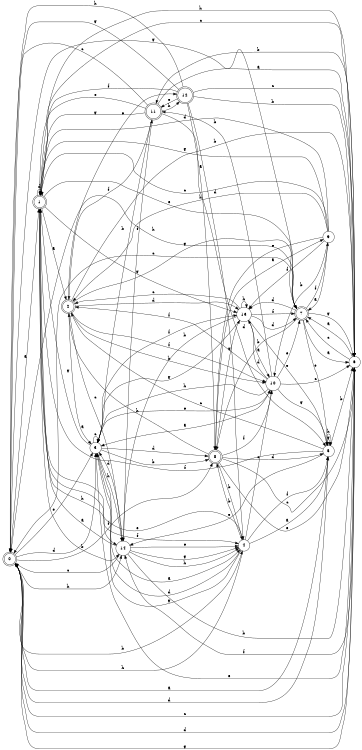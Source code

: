 digraph n12_2 {
__start0 [label="" shape="none"];

rankdir=LR;
size="8,5";

s0 [style="rounded,filled", color="black", fillcolor="white" shape="doublecircle", label="0"];
s1 [style="rounded,filled", color="black", fillcolor="white" shape="doublecircle", label="1"];
s2 [style="rounded,filled", color="black", fillcolor="white" shape="doublecircle", label="2"];
s3 [style="filled", color="black", fillcolor="white" shape="circle", label="3"];
s4 [style="filled", color="black", fillcolor="white" shape="circle", label="4"];
s5 [style="filled", color="black", fillcolor="white" shape="circle", label="5"];
s6 [style="filled", color="black", fillcolor="white" shape="circle", label="6"];
s7 [style="rounded,filled", color="black", fillcolor="white" shape="doublecircle", label="7"];
s8 [style="rounded,filled", color="black", fillcolor="white" shape="doublecircle", label="8"];
s9 [style="filled", color="black", fillcolor="white" shape="circle", label="9"];
s10 [style="filled", color="black", fillcolor="white" shape="circle", label="10"];
s11 [style="rounded,filled", color="black", fillcolor="white" shape="doublecircle", label="11"];
s12 [style="rounded,filled", color="black", fillcolor="white" shape="doublecircle", label="12"];
s13 [style="filled", color="black", fillcolor="white" shape="circle", label="13"];
s14 [style="filled", color="black", fillcolor="white" shape="circle", label="14"];
s0 -> s1 [label="a"];
s0 -> s4 [label="b"];
s0 -> s6 [label="c"];
s0 -> s3 [label="d"];
s0 -> s3 [label="e"];
s0 -> s8 [label="f"];
s0 -> s7 [label="g"];
s0 -> s14 [label="h"];
s1 -> s2 [label="a"];
s1 -> s14 [label="b"];
s1 -> s6 [label="c"];
s1 -> s1 [label="d"];
s1 -> s7 [label="e"];
s1 -> s4 [label="f"];
s1 -> s13 [label="g"];
s1 -> s14 [label="h"];
s2 -> s3 [label="a"];
s2 -> s6 [label="b"];
s2 -> s14 [label="c"];
s2 -> s13 [label="d"];
s2 -> s12 [label="e"];
s2 -> s10 [label="f"];
s2 -> s7 [label="g"];
s2 -> s10 [label="h"];
s3 -> s4 [label="a"];
s3 -> s8 [label="b"];
s3 -> s3 [label="c"];
s3 -> s8 [label="d"];
s3 -> s10 [label="e"];
s3 -> s13 [label="f"];
s3 -> s1 [label="g"];
s3 -> s14 [label="h"];
s4 -> s5 [label="a"];
s4 -> s8 [label="b"];
s4 -> s10 [label="c"];
s4 -> s3 [label="d"];
s4 -> s1 [label="e"];
s4 -> s5 [label="f"];
s4 -> s3 [label="g"];
s4 -> s0 [label="h"];
s5 -> s0 [label="a"];
s5 -> s6 [label="b"];
s5 -> s2 [label="c"];
s5 -> s0 [label="d"];
s5 -> s14 [label="e"];
s5 -> s1 [label="f"];
s5 -> s5 [label="g"];
s5 -> s5 [label="h"];
s6 -> s7 [label="a"];
s6 -> s11 [label="b"];
s6 -> s7 [label="c"];
s6 -> s0 [label="d"];
s6 -> s3 [label="e"];
s6 -> s14 [label="f"];
s6 -> s0 [label="g"];
s6 -> s1 [label="h"];
s7 -> s6 [label="a"];
s7 -> s8 [label="b"];
s7 -> s0 [label="c"];
s7 -> s13 [label="d"];
s7 -> s5 [label="e"];
s7 -> s9 [label="f"];
s7 -> s6 [label="g"];
s7 -> s0 [label="h"];
s8 -> s9 [label="a"];
s8 -> s4 [label="b"];
s8 -> s6 [label="c"];
s8 -> s5 [label="d"];
s8 -> s6 [label="e"];
s8 -> s10 [label="f"];
s8 -> s13 [label="g"];
s8 -> s2 [label="h"];
s9 -> s7 [label="a"];
s9 -> s10 [label="b"];
s9 -> s1 [label="c"];
s9 -> s1 [label="d"];
s9 -> s8 [label="e"];
s9 -> s13 [label="f"];
s9 -> s1 [label="g"];
s9 -> s2 [label="h"];
s10 -> s3 [label="a"];
s10 -> s11 [label="b"];
s10 -> s6 [label="c"];
s10 -> s13 [label="d"];
s10 -> s7 [label="e"];
s10 -> s2 [label="f"];
s10 -> s5 [label="g"];
s10 -> s3 [label="h"];
s11 -> s6 [label="a"];
s11 -> s3 [label="b"];
s11 -> s0 [label="c"];
s11 -> s5 [label="d"];
s11 -> s1 [label="e"];
s11 -> s2 [label="f"];
s11 -> s1 [label="g"];
s11 -> s12 [label="h"];
s12 -> s8 [label="a"];
s12 -> s6 [label="b"];
s12 -> s6 [label="c"];
s12 -> s4 [label="d"];
s12 -> s11 [label="e"];
s12 -> s1 [label="f"];
s12 -> s0 [label="g"];
s12 -> s0 [label="h"];
s13 -> s10 [label="a"];
s13 -> s14 [label="b"];
s13 -> s2 [label="c"];
s13 -> s7 [label="d"];
s13 -> s5 [label="e"];
s13 -> s7 [label="f"];
s13 -> s3 [label="g"];
s13 -> s13 [label="h"];
s14 -> s1 [label="a"];
s14 -> s6 [label="b"];
s14 -> s0 [label="c"];
s14 -> s3 [label="d"];
s14 -> s4 [label="e"];
s14 -> s11 [label="f"];
s14 -> s4 [label="g"];
s14 -> s4 [label="h"];

}